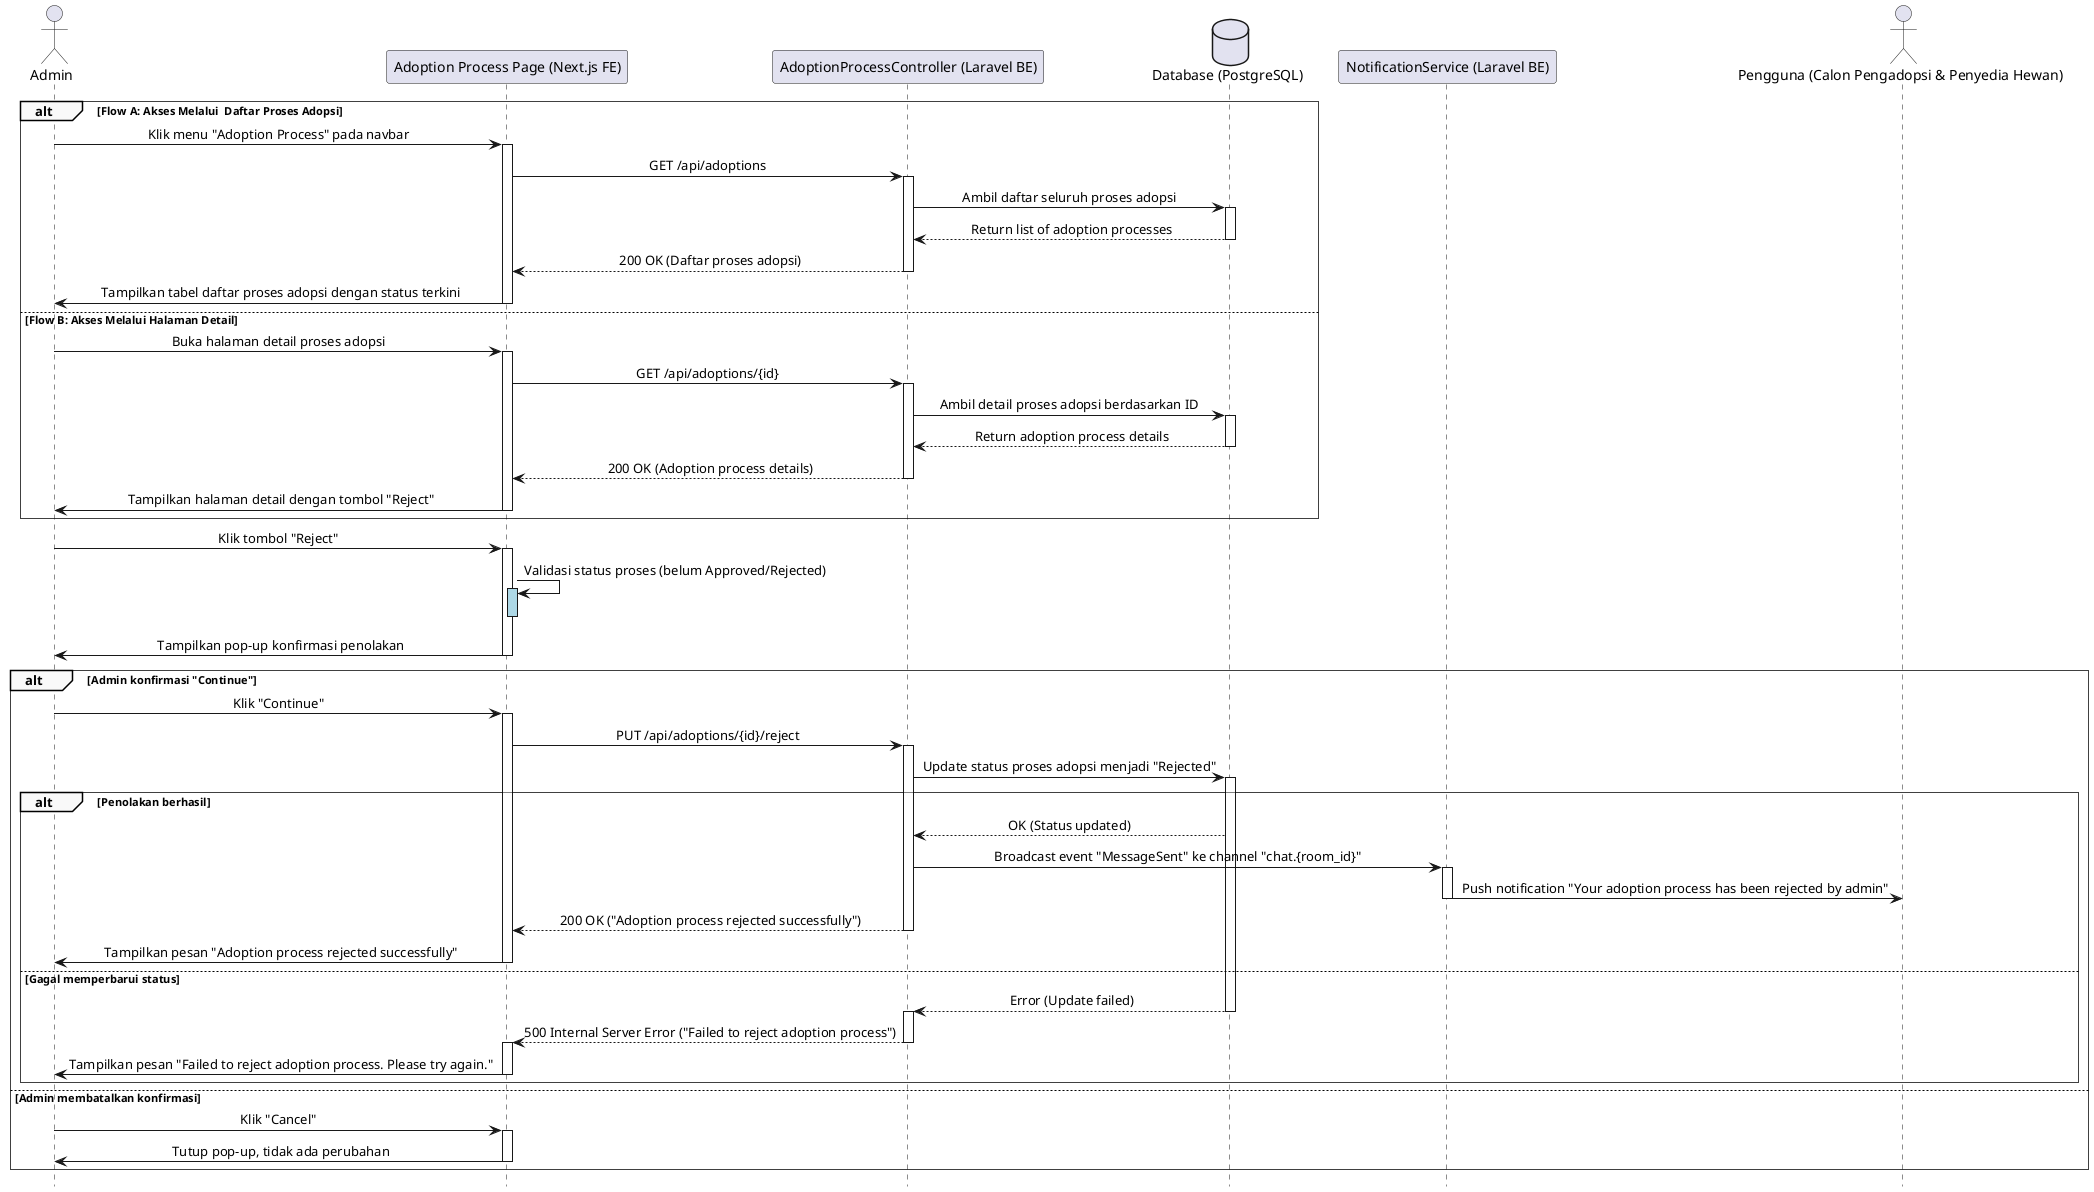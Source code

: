 @startuml
' === Styling ===
skinparam sequence {
    LifelineFooterStrategy none
    MessageAlign center
    ArrowThickness 1
    ParticipantPadding 20
    GroupBorderThickness 0.5
    GroupBackgroundColor #F9F9F9
}
hide footbox

' === Participants ===
actor Admin
participant "Adoption Process Page (Next.js FE)" as FE
participant "AdoptionProcessController (Laravel BE)" as BE
database "Database (PostgreSQL)" as DB
participant "NotificationService (Laravel BE)" as NS
actor "Pengguna (Calon Pengadopsi & Penyedia Hewan)" as FE_Adopter

    alt Flow A: Akses Melalui  Daftar Proses Adopsi
        Admin -> FE: Klik menu "Adoption Process" pada navbar
        activate FE
        FE -> BE: GET /api/adoptions
        activate BE
        BE -> DB: Ambil daftar seluruh proses adopsi
        activate DB
        DB --> BE: Return list of adoption processes
        deactivate DB
        BE --> FE: 200 OK (Daftar proses adopsi)
        deactivate BE
        FE -> Admin: Tampilkan tabel daftar proses adopsi dengan status terkini
        deactivate FE

    else Flow B: Akses Melalui Halaman Detail
        Admin -> FE: Buka halaman detail proses adopsi
        activate FE
        FE -> BE: GET /api/adoptions/{id}
        activate BE
        BE -> DB: Ambil detail proses adopsi berdasarkan ID
        activate DB
        DB --> BE: Return adoption process details
        deactivate DB
        BE --> FE: 200 OK (Adoption process details)
        deactivate BE
        FE -> Admin: Tampilkan halaman detail dengan tombol "Reject"
        deactivate FE
    end

    Admin -> FE: Klik tombol "Reject"
    activate FE

    ' === Validasi di frontend ===
    FE -> FE: Validasi status proses (belum Approved/Rejected)
    activate FE #LightBlue
    deactivate FE #LightBlue

    FE -> Admin: Tampilkan pop-up konfirmasi penolakan
    deactivate FE

    alt Admin konfirmasi "Continue"
        Admin -> FE: Klik "Continue"
        activate FE
        FE -> BE: PUT /api/adoptions/{id}/reject
        activate BE
        BE -> DB: Update status proses adopsi menjadi "Rejected"
        activate DB

        alt Penolakan berhasil
            DB --> BE: OK (Status updated)
            ' === Kirim notifikasi ke pihak terkait ===
            BE -> NS: Broadcast event "MessageSent" ke channel "chat.{room_id}"
            activate NS
            NS -> FE_Adopter: Push notification "Your adoption process has been rejected by admin"
            deactivate NS
            BE --> FE: 200 OK ("Adoption process rejected successfully")
            deactivate BE

            FE -> Admin: Tampilkan pesan "Adoption process rejected successfully"
            deactivate FE

        else Gagal memperbarui status
            DB --> BE: Error (Update failed)
            deactivate DB
            activate BE
            BE --> FE: 500 Internal Server Error ("Failed to reject adoption process")
            deactivate BE
            activate FE
            FE -> Admin: Tampilkan pesan "Failed to reject adoption process. Please try again."
            deactivate FE
        end

    else Admin membatalkan konfirmasi
        Admin -> FE: Klik "Cancel"
        activate FE
        FE -> Admin: Tutup pop-up, tidak ada perubahan
        deactivate FE
    end

@enduml